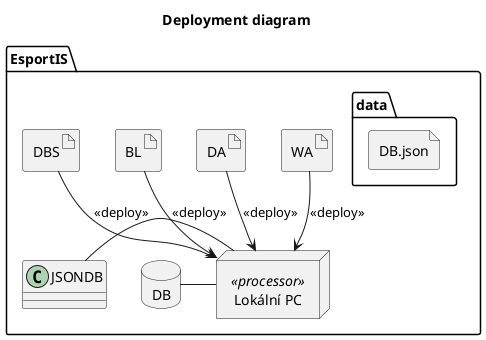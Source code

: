 @startuml
title Deployment diagram

package "EsportIS" {
    node "Lokální PC" <<processor>> as PC {

    }

    WA --> PC : <<deploy>>
    DA --> PC : <<deploy>>
    BL --> PC : <<deploy>>
    DBS --> PC : <<deploy>>

    DB - PC
    JSONDB - PC

    artifact "WebApp" as WA {

    }

    artifact "DesktopApp" as DA {

    }

    artifact "BusinessLayer" as BL {

    }
   
    artifact "DatabaseService" as DBS {

    }

    database "MSSQL" as DB {

    }

    folder "data" {
        file "DB.json" as JSONDB {

        }
    }
}

@enduml